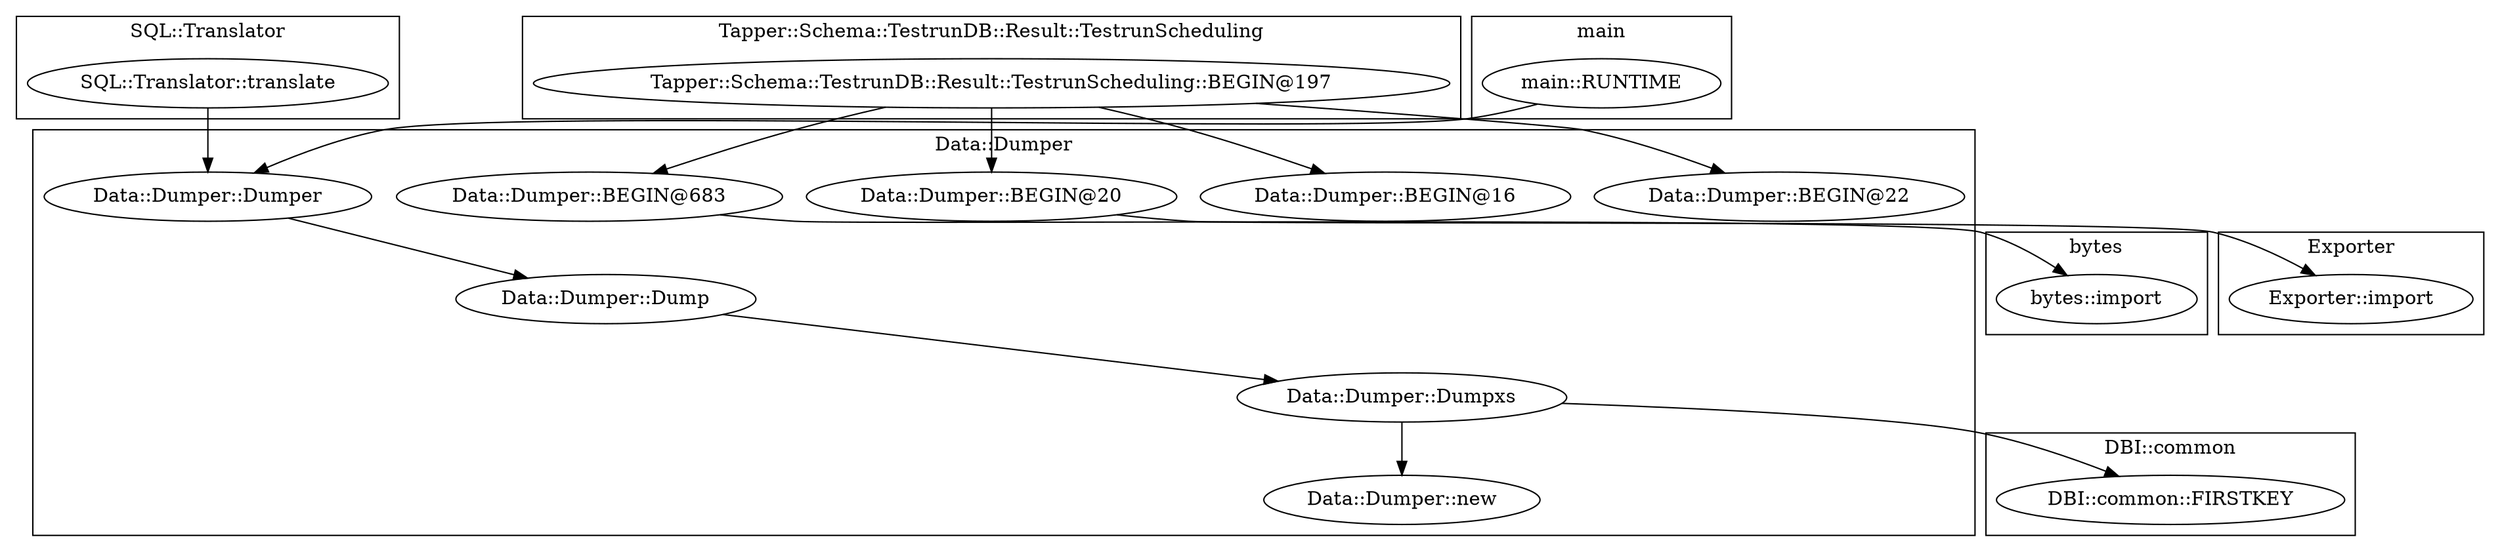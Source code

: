 digraph {
graph [overlap=false]
subgraph cluster_bytes {
	label="bytes";
	"bytes::import";
}
subgraph cluster_SQL_Translator {
	label="SQL::Translator";
	"SQL::Translator::translate";
}
subgraph cluster_Tapper_Schema_TestrunDB_Result_TestrunScheduling {
	label="Tapper::Schema::TestrunDB::Result::TestrunScheduling";
	"Tapper::Schema::TestrunDB::Result::TestrunScheduling::BEGIN@197";
}
subgraph cluster_DBI_common {
	label="DBI::common";
	"DBI::common::FIRSTKEY";
}
subgraph cluster_Exporter {
	label="Exporter";
	"Exporter::import";
}
subgraph cluster_Data_Dumper {
	label="Data::Dumper";
	"Data::Dumper::BEGIN@22";
	"Data::Dumper::BEGIN@16";
	"Data::Dumper::new";
	"Data::Dumper::Dump";
	"Data::Dumper::BEGIN@683";
	"Data::Dumper::Dumper";
	"Data::Dumper::Dumpxs";
	"Data::Dumper::BEGIN@20";
}
subgraph cluster_main {
	label="main";
	"main::RUNTIME";
}
"SQL::Translator::translate" -> "Data::Dumper::Dumper";
"main::RUNTIME" -> "Data::Dumper::Dumper";
"Data::Dumper::BEGIN@20" -> "Exporter::import";
"Tapper::Schema::TestrunDB::Result::TestrunScheduling::BEGIN@197" -> "Data::Dumper::BEGIN@16";
"Tapper::Schema::TestrunDB::Result::TestrunScheduling::BEGIN@197" -> "Data::Dumper::BEGIN@683";
"Tapper::Schema::TestrunDB::Result::TestrunScheduling::BEGIN@197" -> "Data::Dumper::BEGIN@22";
"Tapper::Schema::TestrunDB::Result::TestrunScheduling::BEGIN@197" -> "Data::Dumper::BEGIN@20";
"Data::Dumper::Dumper" -> "Data::Dumper::Dump";
"Data::Dumper::BEGIN@683" -> "bytes::import";
"Data::Dumper::Dump" -> "Data::Dumper::Dumpxs";
"Data::Dumper::Dumpxs" -> "DBI::common::FIRSTKEY";
"Data::Dumper::Dumpxs" -> "Data::Dumper::new";
}
